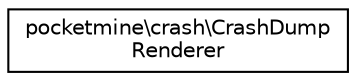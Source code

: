 digraph "Graphical Class Hierarchy"
{
 // INTERACTIVE_SVG=YES
 // LATEX_PDF_SIZE
  edge [fontname="Helvetica",fontsize="10",labelfontname="Helvetica",labelfontsize="10"];
  node [fontname="Helvetica",fontsize="10",shape=record];
  rankdir="LR";
  Node0 [label="pocketmine\\crash\\CrashDump\lRenderer",height=0.2,width=0.4,color="black", fillcolor="white", style="filled",URL="$d5/d37/classpocketmine_1_1crash_1_1_crash_dump_renderer.html",tooltip=" "];
}
